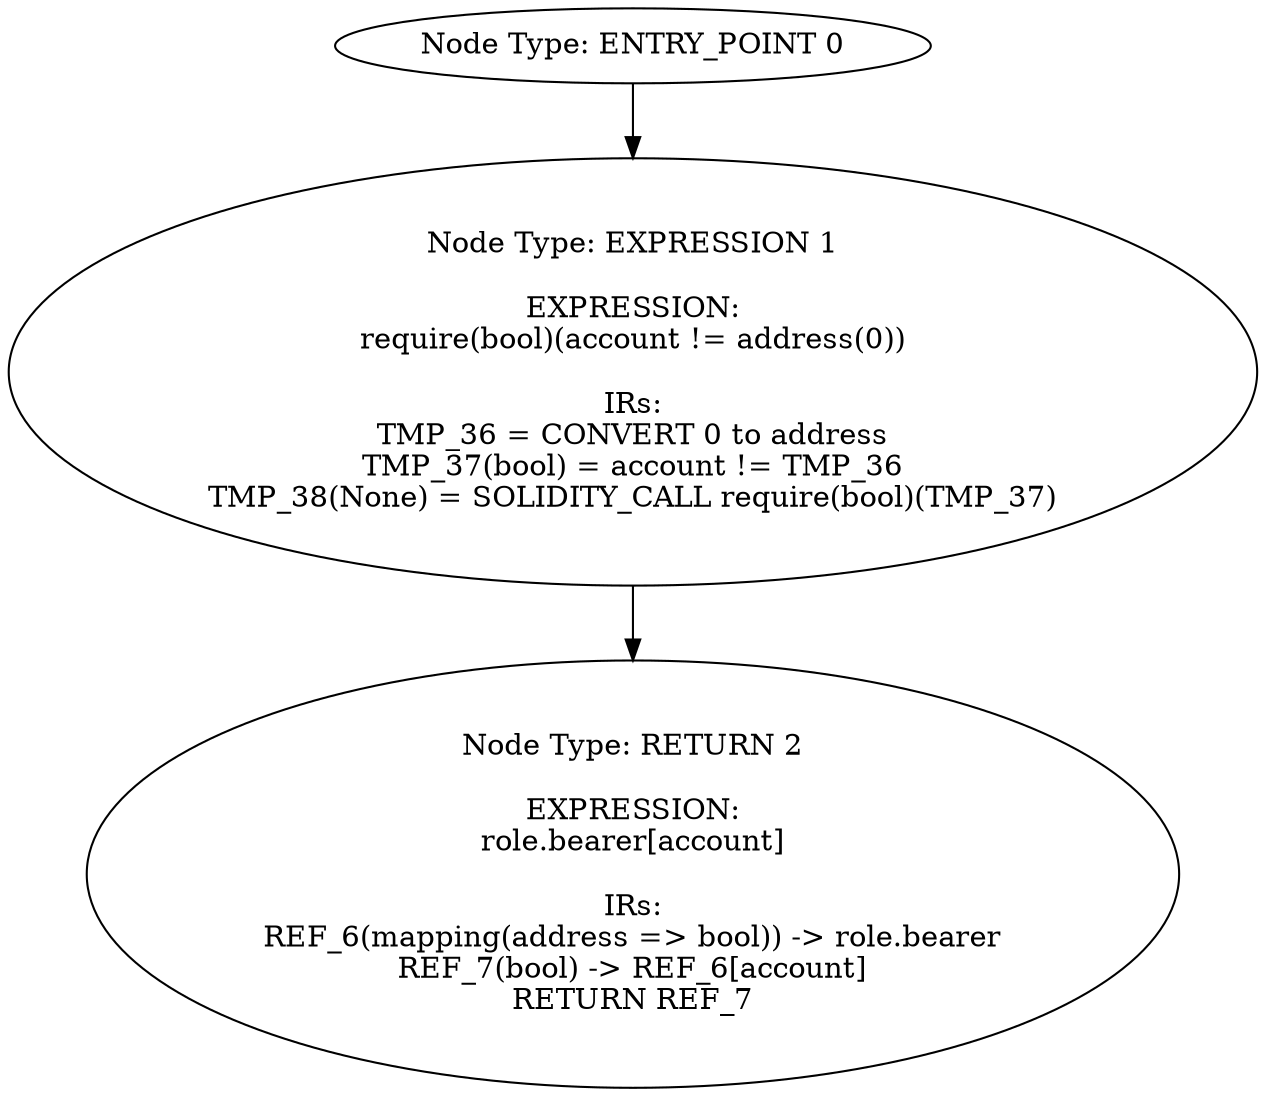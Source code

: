 digraph{
0[label="Node Type: ENTRY_POINT 0
"];
0->1;
1[label="Node Type: EXPRESSION 1

EXPRESSION:
require(bool)(account != address(0))

IRs:
TMP_36 = CONVERT 0 to address
TMP_37(bool) = account != TMP_36
TMP_38(None) = SOLIDITY_CALL require(bool)(TMP_37)"];
1->2;
2[label="Node Type: RETURN 2

EXPRESSION:
role.bearer[account]

IRs:
REF_6(mapping(address => bool)) -> role.bearer
REF_7(bool) -> REF_6[account]
RETURN REF_7"];
}
